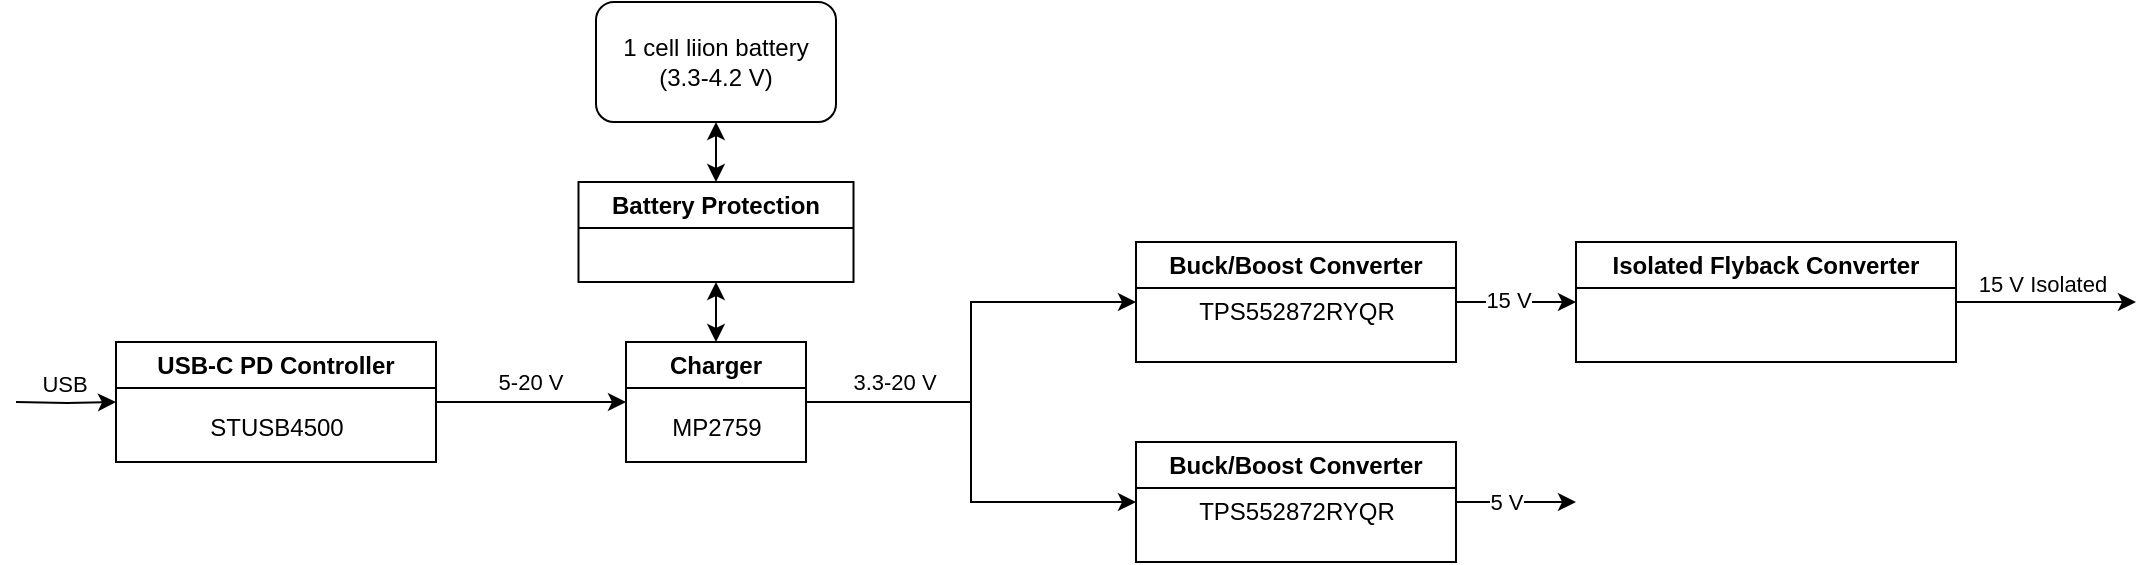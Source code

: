 <mxfile version="24.1.0" type="device">
  <diagram name="Page-1" id="JihokUzWA00pLfLb88uX">
    <mxGraphModel dx="1113" dy="531" grid="1" gridSize="10" guides="1" tooltips="1" connect="1" arrows="1" fold="1" page="1" pageScale="1" pageWidth="850" pageHeight="1100" math="0" shadow="0">
      <root>
        <mxCell id="0" />
        <mxCell id="1" parent="0" />
        <mxCell id="P7ek7C8qethuc9K7CDCC-5" style="edgeStyle=orthogonalEdgeStyle;rounded=0;orthogonalLoop=1;jettySize=auto;html=1;entryX=0;entryY=0.5;entryDx=0;entryDy=0;" parent="1" target="P7ek7C8qethuc9K7CDCC-2" edge="1">
          <mxGeometry relative="1" as="geometry">
            <mxPoint x="240" y="350" as="sourcePoint" />
          </mxGeometry>
        </mxCell>
        <mxCell id="P7ek7C8qethuc9K7CDCC-6" value="USB" style="edgeLabel;html=1;align=center;verticalAlign=middle;resizable=0;points=[];" parent="P7ek7C8qethuc9K7CDCC-5" vertex="1" connectable="0">
          <mxGeometry x="-0.406" y="3" relative="1" as="geometry">
            <mxPoint x="9" y="-7" as="offset" />
          </mxGeometry>
        </mxCell>
        <mxCell id="IfeEQyE8Qve-Erkvmb9d-2" style="edgeStyle=orthogonalEdgeStyle;rounded=0;orthogonalLoop=1;jettySize=auto;html=1;exitX=1;exitY=0.5;exitDx=0;exitDy=0;entryX=0;entryY=0.5;entryDx=0;entryDy=0;" parent="1" source="P7ek7C8qethuc9K7CDCC-2" target="IfeEQyE8Qve-Erkvmb9d-1" edge="1">
          <mxGeometry relative="1" as="geometry" />
        </mxCell>
        <mxCell id="IfeEQyE8Qve-Erkvmb9d-3" value="5-20 V" style="edgeLabel;html=1;align=center;verticalAlign=middle;resizable=0;points=[];" parent="IfeEQyE8Qve-Erkvmb9d-2" vertex="1" connectable="0">
          <mxGeometry x="-0.017" y="1" relative="1" as="geometry">
            <mxPoint y="-9" as="offset" />
          </mxGeometry>
        </mxCell>
        <mxCell id="P7ek7C8qethuc9K7CDCC-2" value="USB-C PD Controller" style="swimlane;whiteSpace=wrap;html=1;" parent="1" vertex="1">
          <mxGeometry x="290" y="320" width="160" height="60" as="geometry" />
        </mxCell>
        <mxCell id="Purh4Rp-f6tqViRXVMvu-7" value="&lt;span style=&quot;text-wrap: wrap;&quot;&gt;STUSB4500&lt;/span&gt;" style="text;html=1;align=center;verticalAlign=middle;resizable=0;points=[];autosize=1;strokeColor=none;fillColor=none;" vertex="1" parent="P7ek7C8qethuc9K7CDCC-2">
          <mxGeometry x="35" y="28" width="90" height="30" as="geometry" />
        </mxCell>
        <mxCell id="IfeEQyE8Qve-Erkvmb9d-11" style="edgeStyle=orthogonalEdgeStyle;rounded=0;orthogonalLoop=1;jettySize=auto;html=1;exitX=1;exitY=0.5;exitDx=0;exitDy=0;entryX=0;entryY=0.5;entryDx=0;entryDy=0;" parent="1" source="IfeEQyE8Qve-Erkvmb9d-1" target="IfeEQyE8Qve-Erkvmb9d-9" edge="1">
          <mxGeometry relative="1" as="geometry" />
        </mxCell>
        <mxCell id="IfeEQyE8Qve-Erkvmb9d-13" value="3.3-20 V" style="edgeLabel;html=1;align=center;verticalAlign=middle;resizable=0;points=[];" parent="IfeEQyE8Qve-Erkvmb9d-11" vertex="1" connectable="0">
          <mxGeometry x="-0.69" y="-4" relative="1" as="geometry">
            <mxPoint x="10" y="-14" as="offset" />
          </mxGeometry>
        </mxCell>
        <mxCell id="Purh4Rp-f6tqViRXVMvu-6" style="edgeStyle=orthogonalEdgeStyle;rounded=0;orthogonalLoop=1;jettySize=auto;html=1;entryX=0;entryY=0.5;entryDx=0;entryDy=0;" edge="1" parent="1" source="IfeEQyE8Qve-Erkvmb9d-1" target="Purh4Rp-f6tqViRXVMvu-4">
          <mxGeometry relative="1" as="geometry" />
        </mxCell>
        <mxCell id="IfeEQyE8Qve-Erkvmb9d-1" value="Charger" style="swimlane;whiteSpace=wrap;html=1;" parent="1" vertex="1">
          <mxGeometry x="545" y="320" width="90" height="60" as="geometry" />
        </mxCell>
        <mxCell id="IfeEQyE8Qve-Erkvmb9d-4" value="1 cell liion battery&lt;div&gt;(3.3-4.2 V)&lt;/div&gt;" style="rounded=1;whiteSpace=wrap;html=1;" parent="1" vertex="1">
          <mxGeometry x="530" y="150" width="120" height="60" as="geometry" />
        </mxCell>
        <mxCell id="IfeEQyE8Qve-Erkvmb9d-5" value="Battery Protection" style="swimlane;whiteSpace=wrap;html=1;" parent="1" vertex="1">
          <mxGeometry x="521.25" y="240" width="137.5" height="50" as="geometry" />
        </mxCell>
        <mxCell id="IfeEQyE8Qve-Erkvmb9d-7" value="" style="endArrow=classic;startArrow=classic;html=1;rounded=0;entryX=0.5;entryY=1;entryDx=0;entryDy=0;exitX=0.5;exitY=0;exitDx=0;exitDy=0;" parent="1" source="IfeEQyE8Qve-Erkvmb9d-1" target="IfeEQyE8Qve-Erkvmb9d-5" edge="1">
          <mxGeometry width="50" height="50" relative="1" as="geometry">
            <mxPoint x="580" y="530" as="sourcePoint" />
            <mxPoint x="630" y="480" as="targetPoint" />
          </mxGeometry>
        </mxCell>
        <mxCell id="IfeEQyE8Qve-Erkvmb9d-8" value="" style="endArrow=classic;startArrow=classic;html=1;rounded=0;entryX=0.5;entryY=1;entryDx=0;entryDy=0;exitX=0.5;exitY=0;exitDx=0;exitDy=0;" parent="1" source="IfeEQyE8Qve-Erkvmb9d-5" target="IfeEQyE8Qve-Erkvmb9d-4" edge="1">
          <mxGeometry width="50" height="50" relative="1" as="geometry">
            <mxPoint x="740" y="260" as="sourcePoint" />
            <mxPoint x="740" y="230" as="targetPoint" />
          </mxGeometry>
        </mxCell>
        <mxCell id="IfeEQyE8Qve-Erkvmb9d-14" style="edgeStyle=orthogonalEdgeStyle;rounded=0;orthogonalLoop=1;jettySize=auto;html=1;exitX=1;exitY=0.5;exitDx=0;exitDy=0;entryX=0;entryY=0.5;entryDx=0;entryDy=0;" parent="1" source="IfeEQyE8Qve-Erkvmb9d-9" target="IfeEQyE8Qve-Erkvmb9d-10" edge="1">
          <mxGeometry relative="1" as="geometry" />
        </mxCell>
        <mxCell id="IfeEQyE8Qve-Erkvmb9d-15" value="15 V" style="edgeLabel;html=1;align=center;verticalAlign=middle;resizable=0;points=[];" parent="IfeEQyE8Qve-Erkvmb9d-14" vertex="1" connectable="0">
          <mxGeometry x="-0.156" y="1" relative="1" as="geometry">
            <mxPoint as="offset" />
          </mxGeometry>
        </mxCell>
        <mxCell id="IfeEQyE8Qve-Erkvmb9d-9" value="Buck/Boost Converter" style="swimlane;whiteSpace=wrap;html=1;" parent="1" vertex="1">
          <mxGeometry x="800" y="270" width="160" height="60" as="geometry" />
        </mxCell>
        <mxCell id="Purh4Rp-f6tqViRXVMvu-1" value="TPS552872RYQR" style="text;html=1;align=center;verticalAlign=middle;resizable=0;points=[];autosize=1;strokeColor=none;fillColor=none;" vertex="1" parent="IfeEQyE8Qve-Erkvmb9d-9">
          <mxGeometry x="20" y="20" width="120" height="30" as="geometry" />
        </mxCell>
        <mxCell id="IfeEQyE8Qve-Erkvmb9d-16" style="edgeStyle=orthogonalEdgeStyle;rounded=0;orthogonalLoop=1;jettySize=auto;html=1;exitX=1;exitY=0.5;exitDx=0;exitDy=0;" parent="1" source="IfeEQyE8Qve-Erkvmb9d-10" edge="1">
          <mxGeometry relative="1" as="geometry">
            <mxPoint x="1300" y="300" as="targetPoint" />
          </mxGeometry>
        </mxCell>
        <mxCell id="IfeEQyE8Qve-Erkvmb9d-17" value="15 V Isolated" style="edgeLabel;html=1;align=center;verticalAlign=middle;resizable=0;points=[];" parent="IfeEQyE8Qve-Erkvmb9d-16" vertex="1" connectable="0">
          <mxGeometry x="0.208" relative="1" as="geometry">
            <mxPoint x="-11" y="-10" as="offset" />
          </mxGeometry>
        </mxCell>
        <mxCell id="IfeEQyE8Qve-Erkvmb9d-10" value="Isolated Flyback Converter" style="swimlane;whiteSpace=wrap;html=1;" parent="1" vertex="1">
          <mxGeometry x="1020" y="270" width="190" height="60" as="geometry" />
        </mxCell>
        <mxCell id="IfeEQyE8Qve-Erkvmb9d-23" style="edgeStyle=orthogonalEdgeStyle;rounded=0;orthogonalLoop=1;jettySize=auto;html=1;exitX=1;exitY=0.5;exitDx=0;exitDy=0;" parent="1" edge="1">
          <mxGeometry relative="1" as="geometry">
            <mxPoint x="1020" y="400" as="targetPoint" />
            <mxPoint x="960" y="400" as="sourcePoint" />
          </mxGeometry>
        </mxCell>
        <mxCell id="IfeEQyE8Qve-Erkvmb9d-24" value="5 V" style="edgeLabel;html=1;align=center;verticalAlign=middle;resizable=0;points=[];" parent="IfeEQyE8Qve-Erkvmb9d-23" vertex="1" connectable="0">
          <mxGeometry x="0.208" relative="1" as="geometry">
            <mxPoint x="-11" as="offset" />
          </mxGeometry>
        </mxCell>
        <mxCell id="Purh4Rp-f6tqViRXVMvu-4" value="Buck/Boost Converter" style="swimlane;whiteSpace=wrap;html=1;" vertex="1" parent="1">
          <mxGeometry x="800" y="370" width="160" height="60" as="geometry" />
        </mxCell>
        <mxCell id="Purh4Rp-f6tqViRXVMvu-5" value="TPS552872RYQR" style="text;html=1;align=center;verticalAlign=middle;resizable=0;points=[];autosize=1;strokeColor=none;fillColor=none;" vertex="1" parent="Purh4Rp-f6tqViRXVMvu-4">
          <mxGeometry x="20" y="20" width="120" height="30" as="geometry" />
        </mxCell>
        <mxCell id="Purh4Rp-f6tqViRXVMvu-8" value="MP2759" style="text;html=1;align=center;verticalAlign=middle;resizable=0;points=[];autosize=1;strokeColor=none;fillColor=none;" vertex="1" parent="1">
          <mxGeometry x="555" y="348" width="70" height="30" as="geometry" />
        </mxCell>
      </root>
    </mxGraphModel>
  </diagram>
</mxfile>
